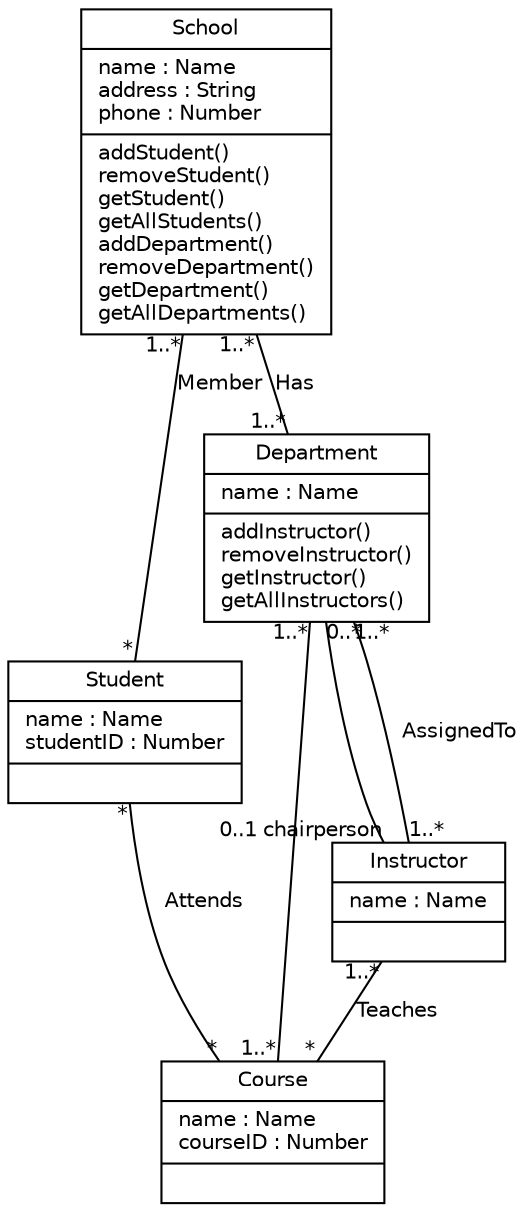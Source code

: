 #!/usr/local/bin/dot
#
# Class diagram 
# Generated by $Id$
#

digraph G {
	edge [fontname="Helvetica",fontsize=10,labelfontname="Helvetica",labelfontsize=10];
	node [fontname="Helvetica",fontsize=10,shape=record];
	// School
	c3 [label="{School\n|name : Name\laddress : String\lphone : Number\l|addStudent()\lremoveStudent()\lgetStudent()\lgetAllStudents()\laddDepartment()\lremoveDepartment()\lgetDepartment()\lgetAllDepartments()\l}", fontname="Helvetica", fontcolor="black", fontsize=10.0];
	// School has Student
	c3 -> c4 [taillabel="1..*", label="Member", headlabel="*", fontname="Helvetica", fontcolor="black", fontsize=10.0, color="black", arrowhead=none, arrowtail=ediamond];
	// School composed Department
	c3 -> c5 [taillabel="1..*", label="Has", headlabel="1..*", fontname="Helvetica", fontcolor="black", fontsize=10.0, color="black", arrowhead=none, arrowtail=diamond];
	// Department
	c5 [label="{Department\n|name : Name\l|addInstructor()\lremoveInstructor()\lgetInstructor()\lgetAllInstructors()\l}", fontname="Helvetica", fontcolor="black", fontsize=10.0];
	// Department assoc Course
	c5 -> c6 [taillabel="1..*", label="", headlabel="1..*", fontname="Helvetica", fontcolor="black", fontsize=10.0, color="black", arrowhead=none];
	// Department assoc Instructor
	c5 -> c7 [taillabel="0..*", label="", headlabel="0..1 chairperson", fontname="Helvetica", fontcolor="black", fontsize=10.0, color="black", arrowhead=none];
	// Department has Instructor
	c5 -> c7 [taillabel="1..*", label="AssignedTo", headlabel="1..*", fontname="Helvetica", fontcolor="black", fontsize=10.0, color="black", arrowhead=none, arrowtail=ediamond];
	// Student
	c4 [label="{Student\n|name : Name\lstudentID : Number\l|}", fontname="Helvetica", fontcolor="black", fontsize=10.0];
	// Student assoc Course
	c4 -> c6 [taillabel="*", label="Attends", headlabel="*", fontname="Helvetica", fontcolor="black", fontsize=10.0, color="black", arrowhead=none];
	// Course
	c6 [label="{Course\n|name : Name\lcourseID : Number\l|}", fontname="Helvetica", fontcolor="black", fontsize=10.0];
	// Instructor
	c7 [label="{Instructor\n|name : Name\l|}", fontname="Helvetica", fontcolor="black", fontsize=10.0];
	// Instructor assoc Course
	c7 -> c6 [taillabel="1..*", label="Teaches", headlabel="*", fontname="Helvetica", fontcolor="black", fontsize=10.0, color="black", arrowhead=none];
}

